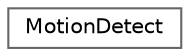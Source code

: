 digraph "Graphical Class Hierarchy"
{
 // LATEX_PDF_SIZE
  bgcolor="transparent";
  edge [fontname=Helvetica,fontsize=10,labelfontname=Helvetica,labelfontsize=10];
  node [fontname=Helvetica,fontsize=10,shape=box,height=0.2,width=0.4];
  rankdir="LR";
  Node0 [id="Node000000",label="MotionDetect",height=0.2,width=0.4,color="grey40", fillcolor="white", style="filled",URL="$class_motion_detect.html",tooltip="Use MPU6886 IMU to detect motion for wake-on-motion."];
}
